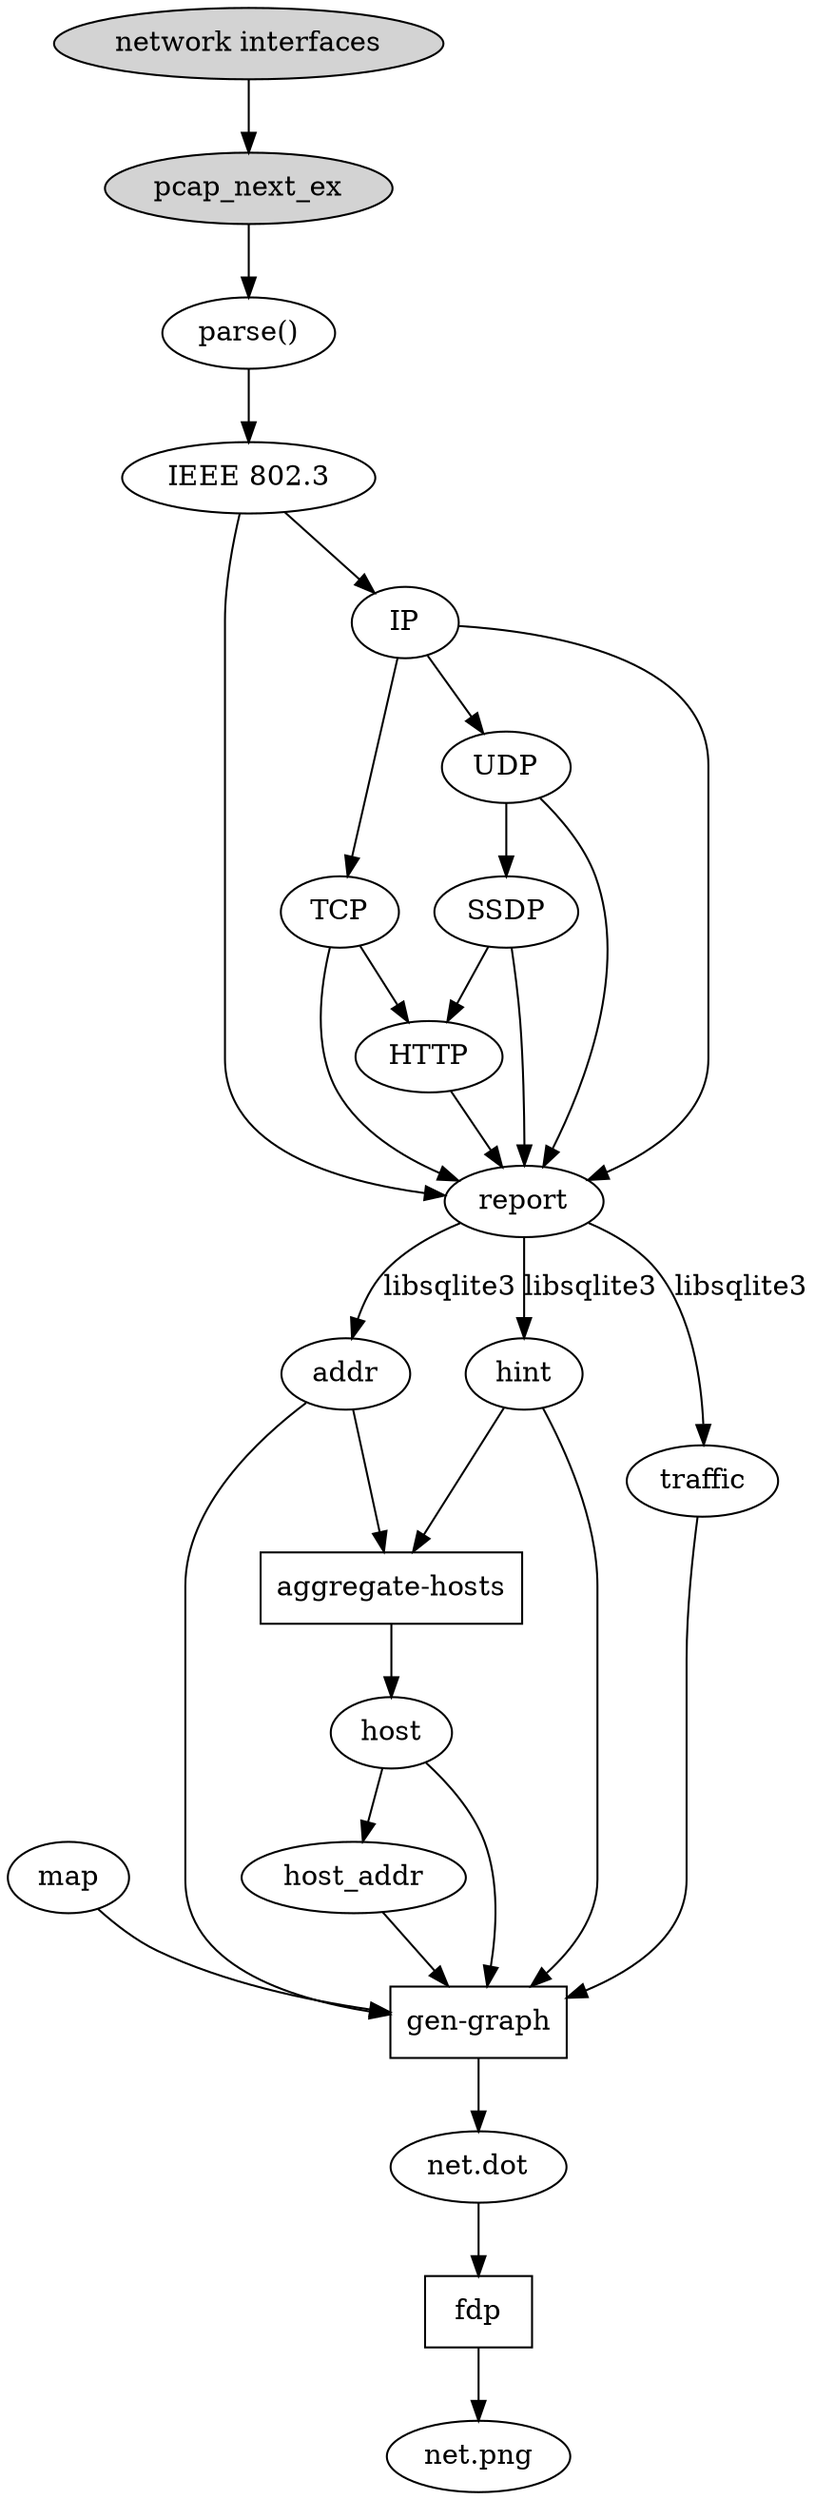 digraph {
	graph [style=solid,color=Red];
	overlap=false;
	subgraph pcap {
		label="libpcap";
		node [style=filled];
		node [label="network interfaces"] iface;
		node [label="pcap_next_ex"] pcap_next;
		style=filled;
		color=blue
	}
	subgraph cap {
		label="cap program";
		shape=box;
		subgraph parse {
			label="parser";
			node [label="parse()"] parse;
			node [label="IEEE 802.3"] ieee802_3;
			node [label="IP"] ip;
			node [label="TCP"] tcp;
			node [label="UDP"] udp;
			node [label="HTTP"] http;
			node [label="SSDP"] ssdp;
		}
	}
	subgraph db {
		label="database";
		style=solid;
		color=Blue;
		penwidth=1;
		node [label="map"] db_map;
		node [label="addr"] db_addr;
		node [label="hint"] db_hint;
		node [label="traffic"] db_traffic;
		node [label="host"] db_host;
		node [label="host_addr"] db_host_addr;
	}
	iface -> pcap_next -> parse -> ieee802_3 -> ip -> tcp -> http
	ip -> udp -> ssdp -> http
	ieee802_3 -> report
	ip -> report
	tcp -> report
	udp -> report
	http -> report
	ssdp -> report
	report -> db_hint [label="libsqlite3"]
	report -> db_addr [label="libsqlite3"]
	report -> db_traffic [label="libsqlite3"]
	subgraph graph_gen_1 {
		node [label="aggregate-hosts",shape=box] aggregate_hosts;
		node [label="gen-graph",shape=box] gen_graph;
		node [label="fdp"] fdp;
	}
	db_addr -> aggregate_hosts 
	db_hint	-> aggregate_hosts 
	aggregate_hosts -> db_host -> db_host_addr
	db_map -> gen_graph
	db_addr -> gen_graph
	db_hint -> gen_graph
	db_traffic -> gen_graph
	db_host -> gen_graph
	db_host_addr -> gen_graph
	gen_graph -> "net.dot" -> fdp -> "net.png"
}

